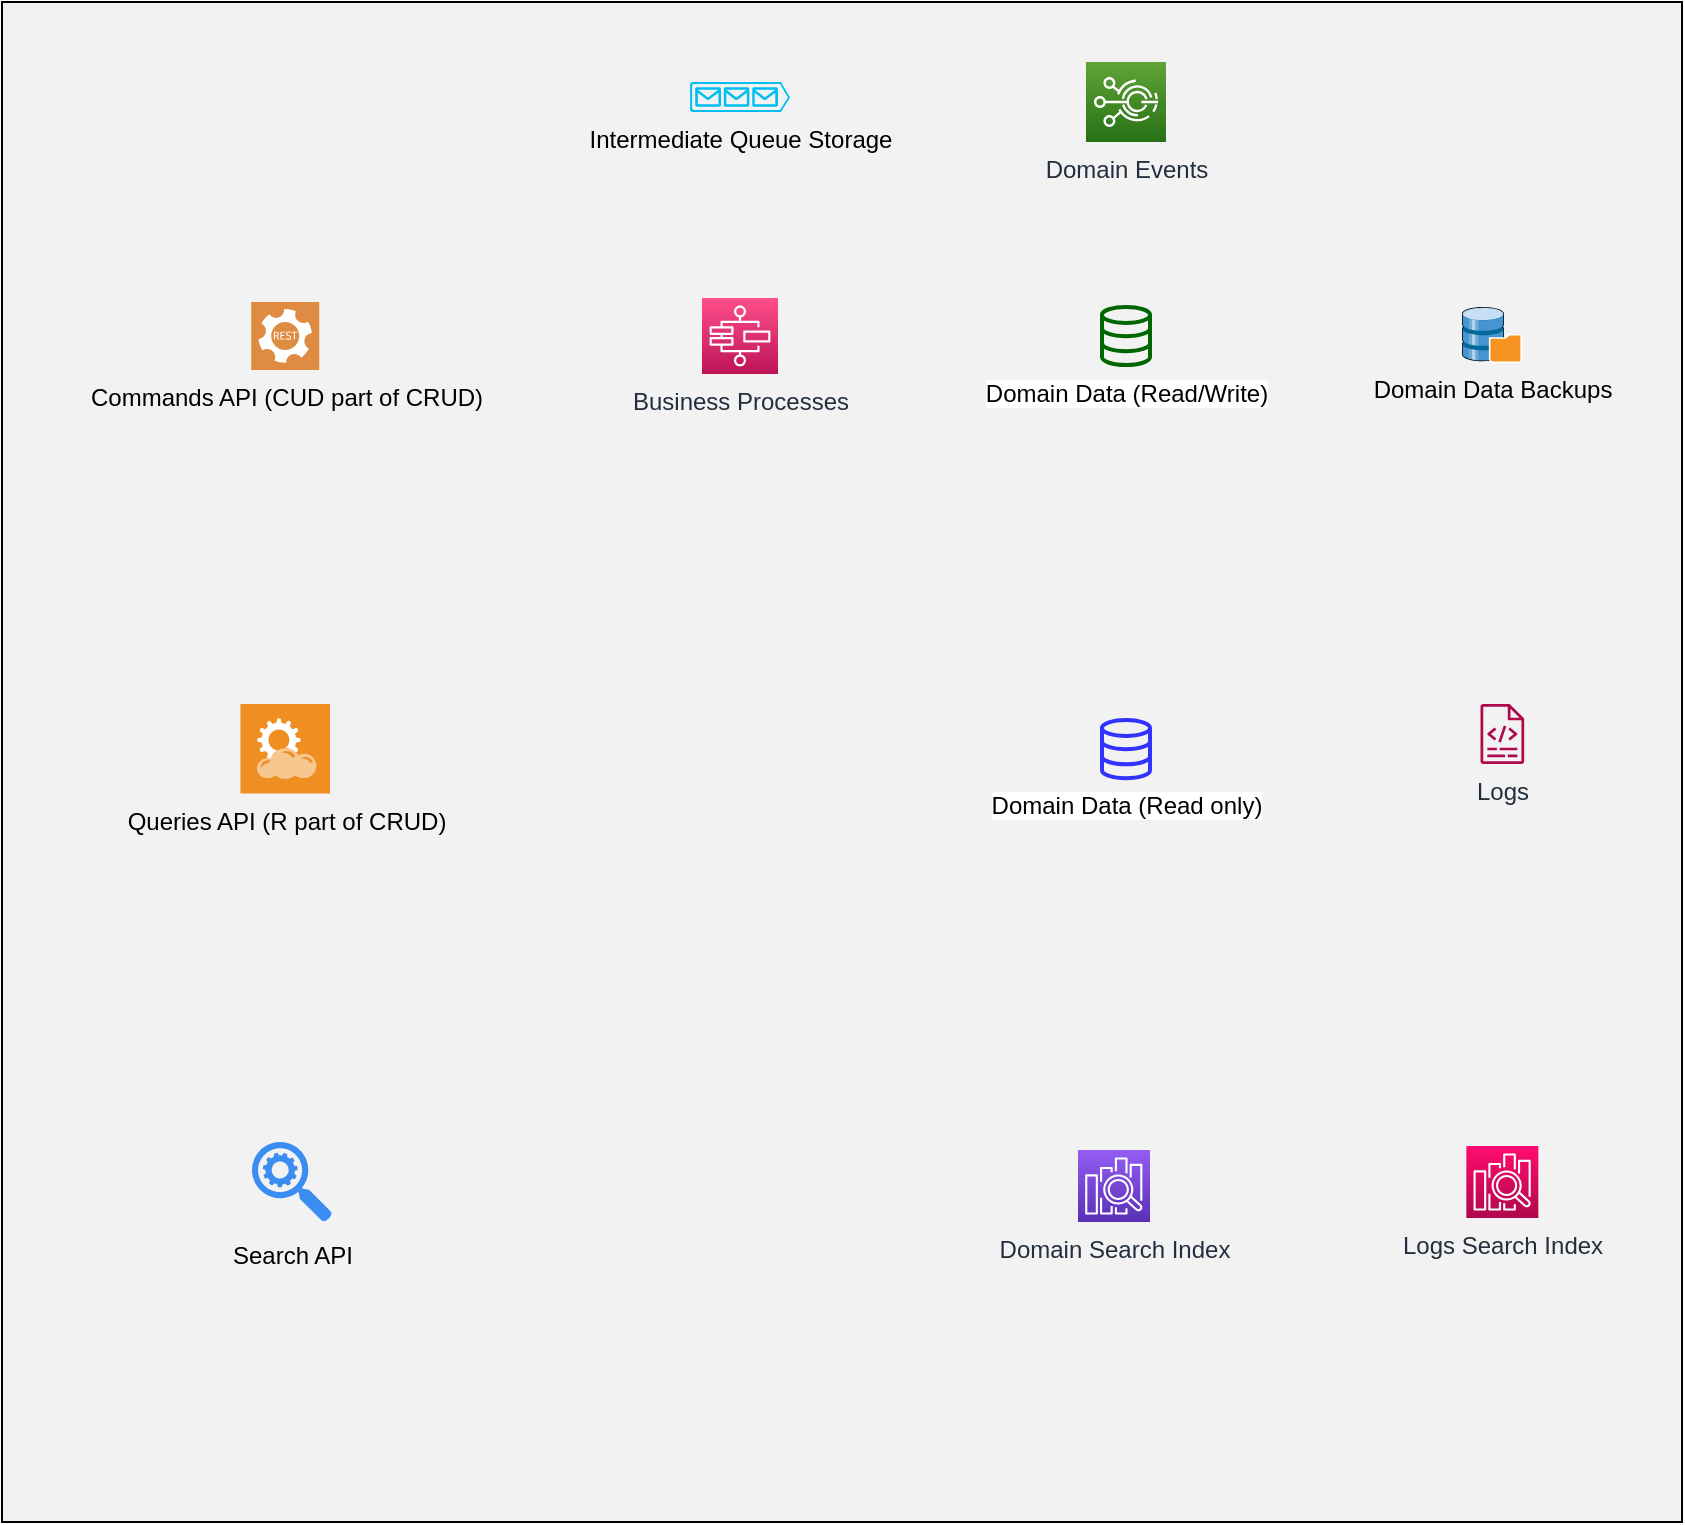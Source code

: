 <mxfile version="18.1.1" type="github">
  <diagram id="YpfgOicpe_ktB0YQQekx" name="Page-1">
    <mxGraphModel dx="1395" dy="899" grid="1" gridSize="10" guides="1" tooltips="1" connect="1" arrows="1" fold="1" page="1" pageScale="1" pageWidth="1169" pageHeight="827" math="0" shadow="0">
      <root>
        <mxCell id="0" />
        <mxCell id="1" parent="0" />
        <mxCell id="rvYusmREHdtUx_hZXpQg-1" value="" style="rounded=0;whiteSpace=wrap;html=1;fillColor=#F2F2F2;" vertex="1" parent="1">
          <mxGeometry x="280" y="40" width="840" height="760" as="geometry" />
        </mxCell>
        <mxCell id="rvYusmREHdtUx_hZXpQg-2" value="Commands API (CUD part of CRUD)" style="sketch=0;pointerEvents=1;shadow=0;dashed=0;html=1;strokeColor=none;fillColor=#DF8C42;labelPosition=center;verticalLabelPosition=bottom;verticalAlign=top;align=center;outlineConnect=0;shape=mxgraph.veeam2.restful_api;" vertex="1" parent="1">
          <mxGeometry x="404.6" y="190" width="34" height="34" as="geometry" />
        </mxCell>
        <mxCell id="rvYusmREHdtUx_hZXpQg-3" value="Queries API (R part of CRUD)" style="shadow=0;dashed=0;html=1;strokeColor=none;fillColor=#EF8F21;labelPosition=center;verticalLabelPosition=bottom;verticalAlign=top;align=center;outlineConnect=0;shape=mxgraph.veeam.2d.restful_apis;" vertex="1" parent="1">
          <mxGeometry x="399.2" y="391" width="44.8" height="44.8" as="geometry" />
        </mxCell>
        <mxCell id="rvYusmREHdtUx_hZXpQg-4" value="&lt;br&gt;&lt;br&gt;&lt;br&gt;Search API" style="sketch=0;html=1;aspect=fixed;strokeColor=none;shadow=0;align=center;verticalAlign=top;fillColor=#3B8DF1;shape=mxgraph.gcp2.search_api" vertex="1" parent="1">
          <mxGeometry x="405" y="610" width="40" height="40" as="geometry" />
        </mxCell>
        <mxCell id="rvYusmREHdtUx_hZXpQg-5" value="Domain Data (Read/Write)" style="html=1;verticalLabelPosition=bottom;align=center;labelBackgroundColor=#ffffff;verticalAlign=top;strokeWidth=2;strokeColor=#006600;shadow=0;dashed=0;shape=mxgraph.ios7.icons.data;fillColor=#F2F2F2;" vertex="1" parent="1">
          <mxGeometry x="830" y="192.45" width="24" height="29.1" as="geometry" />
        </mxCell>
        <mxCell id="rvYusmREHdtUx_hZXpQg-7" value="Domain Search Index" style="sketch=0;points=[[0,0,0],[0.25,0,0],[0.5,0,0],[0.75,0,0],[1,0,0],[0,1,0],[0.25,1,0],[0.5,1,0],[0.75,1,0],[1,1,0],[0,0.25,0],[0,0.5,0],[0,0.75,0],[1,0.25,0],[1,0.5,0],[1,0.75,0]];outlineConnect=0;fontColor=#232F3E;gradientColor=#945DF2;gradientDirection=north;fillColor=#5A30B5;strokeColor=#ffffff;dashed=0;verticalLabelPosition=bottom;verticalAlign=top;align=center;html=1;fontSize=12;fontStyle=0;aspect=fixed;shape=mxgraph.aws4.resourceIcon;resIcon=mxgraph.aws4.elasticsearch_service;" vertex="1" parent="1">
          <mxGeometry x="818" y="614" width="36" height="36" as="geometry" />
        </mxCell>
        <mxCell id="rvYusmREHdtUx_hZXpQg-8" value="Domain Data (Read only)" style="html=1;verticalLabelPosition=bottom;align=center;labelBackgroundColor=#ffffff;verticalAlign=top;strokeWidth=2;strokeColor=#3333FF;shadow=0;dashed=0;shape=mxgraph.ios7.icons.data;fillColor=#F2F2F2;" vertex="1" parent="1">
          <mxGeometry x="830" y="399" width="24" height="29.1" as="geometry" />
        </mxCell>
        <mxCell id="rvYusmREHdtUx_hZXpQg-9" value="Logs" style="sketch=0;outlineConnect=0;fontColor=#232F3E;gradientColor=none;fillColor=#B0084D;strokeColor=none;dashed=0;verticalLabelPosition=bottom;verticalAlign=top;align=center;html=1;fontSize=12;fontStyle=0;aspect=fixed;pointerEvents=1;shape=mxgraph.aws4.logs;" vertex="1" parent="1">
          <mxGeometry x="1010" y="391" width="40.34" height="30" as="geometry" />
        </mxCell>
        <mxCell id="rvYusmREHdtUx_hZXpQg-10" value="Logs Search Index" style="sketch=0;points=[[0,0,0],[0.25,0,0],[0.5,0,0],[0.75,0,0],[1,0,0],[0,1,0],[0.25,1,0],[0.5,1,0],[0.75,1,0],[1,1,0],[0,0.25,0],[0,0.5,0],[0,0.75,0],[1,0.25,0],[1,0.5,0],[1,0.75,0]];outlineConnect=0;fontColor=#232F3E;gradientColor=#FF0C70;gradientDirection=north;fillColor=#B0084D;strokeColor=#ffffff;dashed=0;verticalLabelPosition=bottom;verticalAlign=top;align=center;html=1;fontSize=12;fontStyle=0;aspect=fixed;shape=mxgraph.aws4.resourceIcon;resIcon=mxgraph.aws4.elasticsearch_service;" vertex="1" parent="1">
          <mxGeometry x="1012.17" y="612" width="36" height="36" as="geometry" />
        </mxCell>
        <mxCell id="rvYusmREHdtUx_hZXpQg-11" value="Business Processes" style="sketch=0;points=[[0,0,0],[0.25,0,0],[0.5,0,0],[0.75,0,0],[1,0,0],[0,1,0],[0.25,1,0],[0.5,1,0],[0.75,1,0],[1,1,0],[0,0.25,0],[0,0.5,0],[0,0.75,0],[1,0.25,0],[1,0.5,0],[1,0.75,0]];outlineConnect=0;fontColor=#232F3E;gradientColor=#FF4F8B;gradientDirection=north;fillColor=#BC1356;strokeColor=#ffffff;dashed=0;verticalLabelPosition=bottom;verticalAlign=top;align=center;html=1;fontSize=12;fontStyle=0;aspect=fixed;shape=mxgraph.aws4.resourceIcon;resIcon=mxgraph.aws4.step_functions;" vertex="1" parent="1">
          <mxGeometry x="630" y="188" width="38" height="38" as="geometry" />
        </mxCell>
        <mxCell id="rvYusmREHdtUx_hZXpQg-12" value="Intermediate Queue Storage" style="verticalLabelPosition=bottom;html=1;verticalAlign=top;align=center;strokeColor=none;fillColor=#00BEF2;shape=mxgraph.azure.queue_generic;pointerEvents=1;" vertex="1" parent="1">
          <mxGeometry x="624" y="80" width="50" height="15" as="geometry" />
        </mxCell>
        <mxCell id="rvYusmREHdtUx_hZXpQg-13" value="Domain Data Backups" style="shadow=0;dashed=0;html=1;labelPosition=center;verticalLabelPosition=bottom;verticalAlign=top;align=center;outlineConnect=0;shape=mxgraph.veeam.3d.backup_repository;strokeColor=#006600;fillColor=#B0084D;gradientColor=#FF0C70;" vertex="1" parent="1">
          <mxGeometry x="1010" y="192.45" width="30" height="28" as="geometry" />
        </mxCell>
        <mxCell id="rvYusmREHdtUx_hZXpQg-14" value="Domain Events" style="sketch=0;points=[[0,0,0],[0.25,0,0],[0.5,0,0],[0.75,0,0],[1,0,0],[0,1,0],[0.25,1,0],[0.5,1,0],[0.75,1,0],[1,1,0],[0,0.25,0],[0,0.5,0],[0,0.75,0],[1,0.25,0],[1,0.5,0],[1,0.75,0]];outlineConnect=0;fontColor=#232F3E;gradientColor=#60A337;gradientDirection=north;fillColor=#277116;strokeColor=#ffffff;dashed=0;verticalLabelPosition=bottom;verticalAlign=top;align=center;html=1;fontSize=12;fontStyle=0;aspect=fixed;shape=mxgraph.aws4.resourceIcon;resIcon=mxgraph.aws4.iot_events;" vertex="1" parent="1">
          <mxGeometry x="822" y="70" width="40" height="40" as="geometry" />
        </mxCell>
      </root>
    </mxGraphModel>
  </diagram>
</mxfile>
